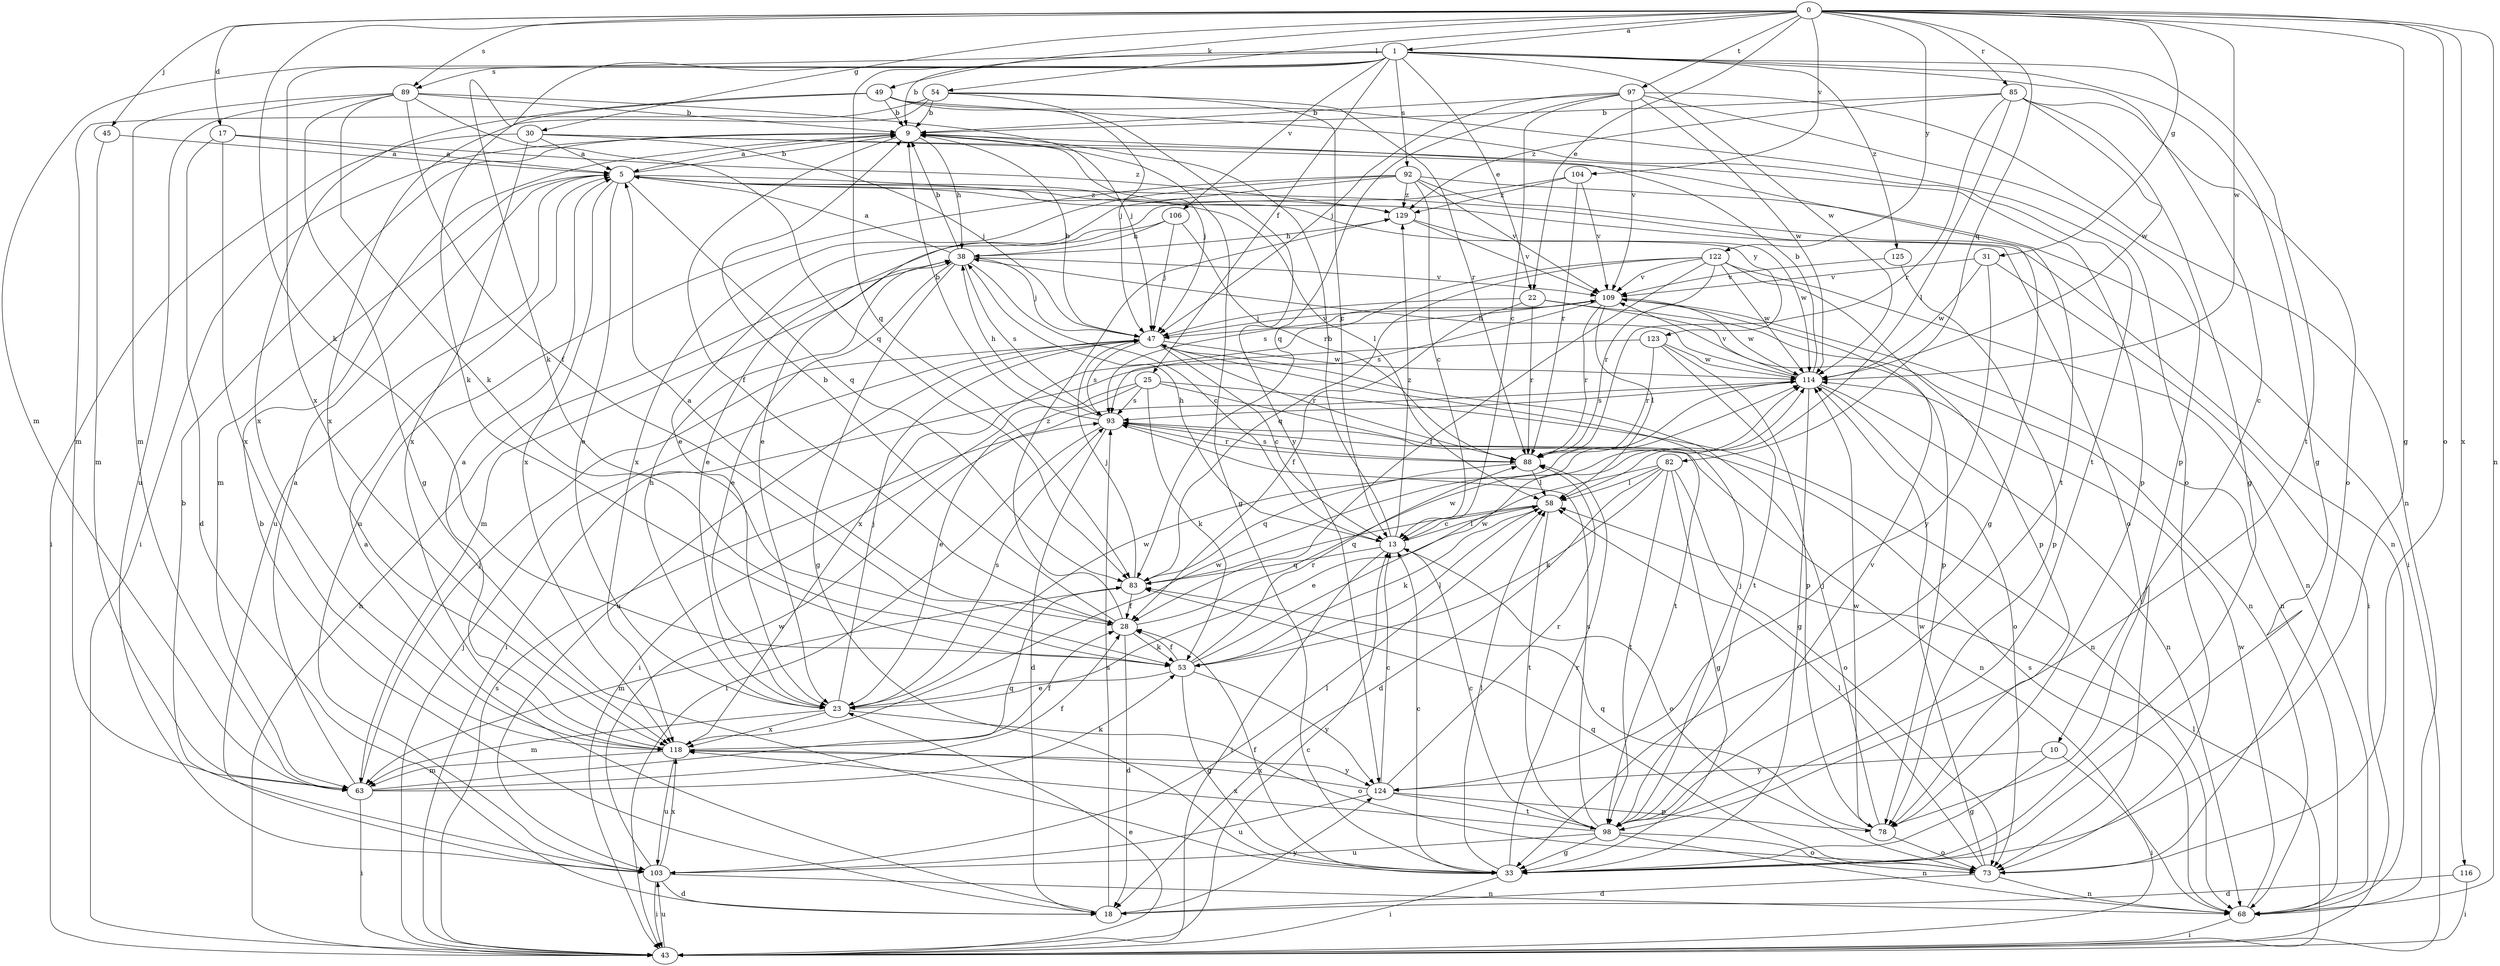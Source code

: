 strict digraph  {
0;
1;
5;
9;
10;
13;
17;
18;
22;
23;
25;
28;
30;
31;
33;
38;
43;
45;
47;
49;
53;
54;
58;
63;
68;
73;
78;
82;
83;
85;
88;
89;
92;
93;
97;
98;
103;
104;
106;
109;
114;
116;
118;
122;
123;
124;
125;
129;
0 -> 1  [label=a];
0 -> 17  [label=d];
0 -> 22  [label=e];
0 -> 30  [label=g];
0 -> 31  [label=g];
0 -> 33  [label=g];
0 -> 45  [label=j];
0 -> 49  [label=k];
0 -> 53  [label=k];
0 -> 54  [label=l];
0 -> 68  [label=n];
0 -> 73  [label=o];
0 -> 82  [label=q];
0 -> 85  [label=r];
0 -> 89  [label=s];
0 -> 97  [label=t];
0 -> 104  [label=v];
0 -> 114  [label=w];
0 -> 116  [label=x];
0 -> 122  [label=y];
1 -> 9  [label=b];
1 -> 10  [label=c];
1 -> 22  [label=e];
1 -> 25  [label=f];
1 -> 33  [label=g];
1 -> 53  [label=k];
1 -> 63  [label=m];
1 -> 83  [label=q];
1 -> 89  [label=s];
1 -> 92  [label=s];
1 -> 98  [label=t];
1 -> 106  [label=v];
1 -> 114  [label=w];
1 -> 118  [label=x];
1 -> 125  [label=z];
5 -> 9  [label=b];
5 -> 23  [label=e];
5 -> 58  [label=l];
5 -> 63  [label=m];
5 -> 68  [label=n];
5 -> 73  [label=o];
5 -> 83  [label=q];
5 -> 103  [label=u];
5 -> 118  [label=x];
5 -> 123  [label=y];
5 -> 129  [label=z];
9 -> 5  [label=a];
9 -> 28  [label=f];
9 -> 33  [label=g];
9 -> 38  [label=h];
9 -> 43  [label=i];
9 -> 47  [label=j];
10 -> 33  [label=g];
10 -> 43  [label=i];
10 -> 124  [label=y];
13 -> 9  [label=b];
13 -> 38  [label=h];
13 -> 43  [label=i];
13 -> 58  [label=l];
13 -> 73  [label=o];
13 -> 83  [label=q];
13 -> 129  [label=z];
17 -> 5  [label=a];
17 -> 18  [label=d];
17 -> 118  [label=x];
17 -> 129  [label=z];
18 -> 5  [label=a];
18 -> 9  [label=b];
18 -> 93  [label=s];
18 -> 124  [label=y];
22 -> 28  [label=f];
22 -> 47  [label=j];
22 -> 68  [label=n];
22 -> 78  [label=p];
22 -> 88  [label=r];
23 -> 38  [label=h];
23 -> 47  [label=j];
23 -> 63  [label=m];
23 -> 73  [label=o];
23 -> 93  [label=s];
23 -> 114  [label=w];
23 -> 118  [label=x];
25 -> 23  [label=e];
25 -> 43  [label=i];
25 -> 53  [label=k];
25 -> 68  [label=n];
25 -> 93  [label=s];
25 -> 98  [label=t];
28 -> 5  [label=a];
28 -> 9  [label=b];
28 -> 18  [label=d];
28 -> 53  [label=k];
28 -> 114  [label=w];
28 -> 129  [label=z];
30 -> 5  [label=a];
30 -> 43  [label=i];
30 -> 47  [label=j];
30 -> 78  [label=p];
30 -> 98  [label=t];
30 -> 118  [label=x];
31 -> 43  [label=i];
31 -> 109  [label=v];
31 -> 114  [label=w];
31 -> 124  [label=y];
33 -> 13  [label=c];
33 -> 28  [label=f];
33 -> 43  [label=i];
33 -> 58  [label=l];
33 -> 88  [label=r];
38 -> 5  [label=a];
38 -> 9  [label=b];
38 -> 13  [label=c];
38 -> 23  [label=e];
38 -> 33  [label=g];
38 -> 47  [label=j];
38 -> 63  [label=m];
38 -> 93  [label=s];
38 -> 109  [label=v];
43 -> 13  [label=c];
43 -> 23  [label=e];
43 -> 38  [label=h];
43 -> 47  [label=j];
43 -> 58  [label=l];
43 -> 93  [label=s];
43 -> 103  [label=u];
45 -> 5  [label=a];
45 -> 63  [label=m];
47 -> 9  [label=b];
47 -> 13  [label=c];
47 -> 88  [label=r];
47 -> 93  [label=s];
47 -> 103  [label=u];
47 -> 109  [label=v];
47 -> 114  [label=w];
49 -> 9  [label=b];
49 -> 47  [label=j];
49 -> 53  [label=k];
49 -> 73  [label=o];
49 -> 98  [label=t];
49 -> 118  [label=x];
53 -> 23  [label=e];
53 -> 28  [label=f];
53 -> 33  [label=g];
53 -> 58  [label=l];
53 -> 88  [label=r];
53 -> 114  [label=w];
53 -> 124  [label=y];
54 -> 9  [label=b];
54 -> 13  [label=c];
54 -> 63  [label=m];
54 -> 88  [label=r];
54 -> 118  [label=x];
54 -> 124  [label=y];
58 -> 13  [label=c];
58 -> 53  [label=k];
58 -> 83  [label=q];
58 -> 98  [label=t];
63 -> 5  [label=a];
63 -> 28  [label=f];
63 -> 43  [label=i];
63 -> 47  [label=j];
63 -> 53  [label=k];
63 -> 83  [label=q];
68 -> 43  [label=i];
68 -> 93  [label=s];
68 -> 114  [label=w];
73 -> 18  [label=d];
73 -> 58  [label=l];
73 -> 68  [label=n];
73 -> 83  [label=q];
73 -> 114  [label=w];
78 -> 47  [label=j];
78 -> 73  [label=o];
78 -> 83  [label=q];
78 -> 114  [label=w];
82 -> 18  [label=d];
82 -> 23  [label=e];
82 -> 33  [label=g];
82 -> 53  [label=k];
82 -> 58  [label=l];
82 -> 73  [label=o];
82 -> 98  [label=t];
83 -> 28  [label=f];
83 -> 47  [label=j];
83 -> 63  [label=m];
85 -> 9  [label=b];
85 -> 33  [label=g];
85 -> 58  [label=l];
85 -> 73  [label=o];
85 -> 88  [label=r];
85 -> 114  [label=w];
85 -> 129  [label=z];
88 -> 58  [label=l];
88 -> 83  [label=q];
88 -> 93  [label=s];
89 -> 9  [label=b];
89 -> 28  [label=f];
89 -> 33  [label=g];
89 -> 47  [label=j];
89 -> 53  [label=k];
89 -> 63  [label=m];
89 -> 83  [label=q];
89 -> 103  [label=u];
92 -> 13  [label=c];
92 -> 23  [label=e];
92 -> 33  [label=g];
92 -> 43  [label=i];
92 -> 103  [label=u];
92 -> 109  [label=v];
92 -> 118  [label=x];
92 -> 129  [label=z];
93 -> 9  [label=b];
93 -> 18  [label=d];
93 -> 38  [label=h];
93 -> 43  [label=i];
93 -> 68  [label=n];
93 -> 88  [label=r];
97 -> 9  [label=b];
97 -> 13  [label=c];
97 -> 47  [label=j];
97 -> 68  [label=n];
97 -> 78  [label=p];
97 -> 83  [label=q];
97 -> 109  [label=v];
97 -> 114  [label=w];
98 -> 13  [label=c];
98 -> 33  [label=g];
98 -> 47  [label=j];
98 -> 68  [label=n];
98 -> 73  [label=o];
98 -> 93  [label=s];
98 -> 103  [label=u];
98 -> 109  [label=v];
98 -> 118  [label=x];
103 -> 9  [label=b];
103 -> 18  [label=d];
103 -> 43  [label=i];
103 -> 58  [label=l];
103 -> 68  [label=n];
103 -> 114  [label=w];
103 -> 118  [label=x];
104 -> 23  [label=e];
104 -> 88  [label=r];
104 -> 109  [label=v];
104 -> 129  [label=z];
106 -> 23  [label=e];
106 -> 38  [label=h];
106 -> 47  [label=j];
106 -> 88  [label=r];
109 -> 47  [label=j];
109 -> 58  [label=l];
109 -> 68  [label=n];
109 -> 88  [label=r];
109 -> 93  [label=s];
109 -> 114  [label=w];
109 -> 118  [label=x];
114 -> 9  [label=b];
114 -> 33  [label=g];
114 -> 38  [label=h];
114 -> 68  [label=n];
114 -> 73  [label=o];
114 -> 93  [label=s];
114 -> 109  [label=v];
116 -> 18  [label=d];
116 -> 43  [label=i];
118 -> 5  [label=a];
118 -> 28  [label=f];
118 -> 63  [label=m];
118 -> 103  [label=u];
118 -> 114  [label=w];
118 -> 124  [label=y];
122 -> 28  [label=f];
122 -> 68  [label=n];
122 -> 78  [label=p];
122 -> 83  [label=q];
122 -> 88  [label=r];
122 -> 93  [label=s];
122 -> 109  [label=v];
122 -> 114  [label=w];
123 -> 43  [label=i];
123 -> 78  [label=p];
123 -> 88  [label=r];
123 -> 98  [label=t];
123 -> 114  [label=w];
124 -> 13  [label=c];
124 -> 78  [label=p];
124 -> 88  [label=r];
124 -> 98  [label=t];
124 -> 103  [label=u];
124 -> 118  [label=x];
125 -> 78  [label=p];
125 -> 109  [label=v];
129 -> 38  [label=h];
129 -> 109  [label=v];
129 -> 114  [label=w];
}
